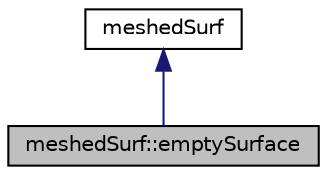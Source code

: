digraph "meshedSurf::emptySurface"
{
  bgcolor="transparent";
  edge [fontname="Helvetica",fontsize="10",labelfontname="Helvetica",labelfontsize="10"];
  node [fontname="Helvetica",fontsize="10",shape=record];
  Node1 [label="meshedSurf::emptySurface",height=0.2,width=0.4,color="black", fillcolor="grey75", style="filled" fontcolor="black"];
  Node2 -> Node1 [dir="back",color="midnightblue",fontsize="10",style="solid",fontname="Helvetica"];
  Node2 [label="meshedSurf",height=0.2,width=0.4,color="black",URL="$classFoam_1_1meshedSurf.html",tooltip="Abstract definition of a meshed surface defined by faces and points. "];
}
